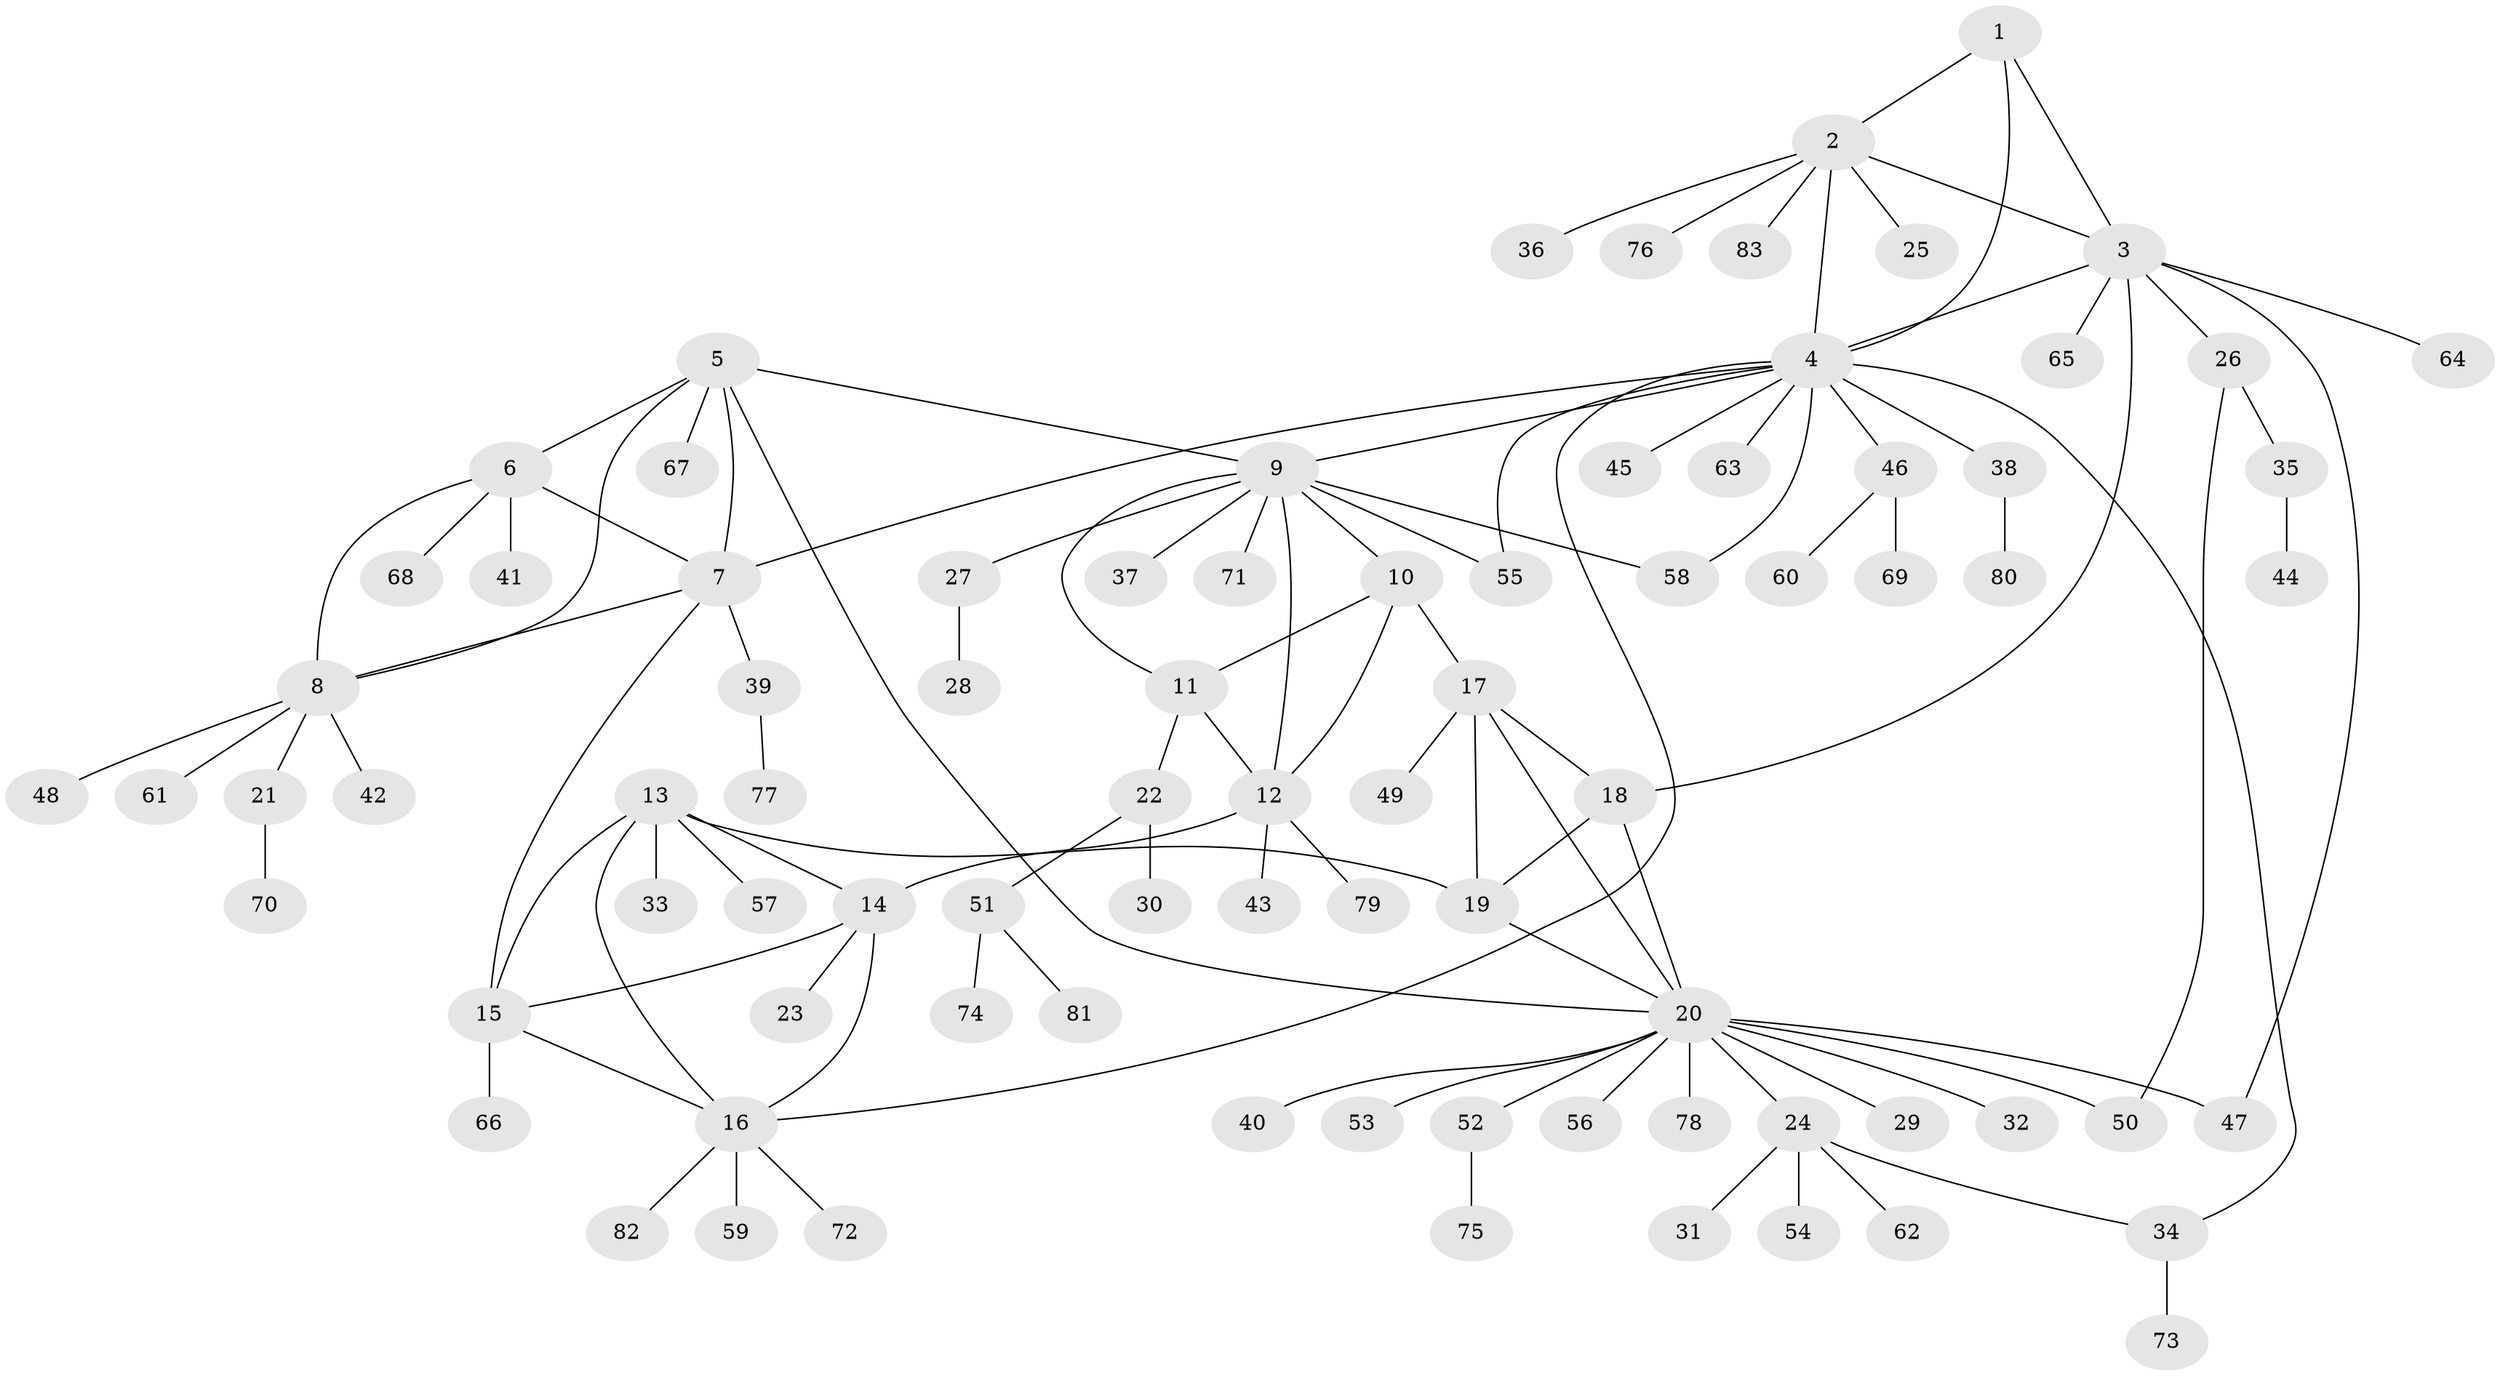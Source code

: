 // coarse degree distribution, {3: 0.05, 6: 0.06666666666666667, 7: 0.03333333333333333, 12: 0.016666666666666666, 5: 0.03333333333333333, 4: 0.05, 8: 0.03333333333333333, 14: 0.016666666666666666, 1: 0.65, 2: 0.05}
// Generated by graph-tools (version 1.1) at 2025/24/03/03/25 07:24:12]
// undirected, 83 vertices, 108 edges
graph export_dot {
graph [start="1"]
  node [color=gray90,style=filled];
  1;
  2;
  3;
  4;
  5;
  6;
  7;
  8;
  9;
  10;
  11;
  12;
  13;
  14;
  15;
  16;
  17;
  18;
  19;
  20;
  21;
  22;
  23;
  24;
  25;
  26;
  27;
  28;
  29;
  30;
  31;
  32;
  33;
  34;
  35;
  36;
  37;
  38;
  39;
  40;
  41;
  42;
  43;
  44;
  45;
  46;
  47;
  48;
  49;
  50;
  51;
  52;
  53;
  54;
  55;
  56;
  57;
  58;
  59;
  60;
  61;
  62;
  63;
  64;
  65;
  66;
  67;
  68;
  69;
  70;
  71;
  72;
  73;
  74;
  75;
  76;
  77;
  78;
  79;
  80;
  81;
  82;
  83;
  1 -- 2;
  1 -- 3;
  1 -- 4;
  2 -- 3;
  2 -- 4;
  2 -- 25;
  2 -- 36;
  2 -- 76;
  2 -- 83;
  3 -- 4;
  3 -- 18;
  3 -- 26;
  3 -- 47;
  3 -- 64;
  3 -- 65;
  4 -- 7;
  4 -- 9;
  4 -- 16;
  4 -- 34;
  4 -- 38;
  4 -- 45;
  4 -- 46;
  4 -- 55;
  4 -- 58;
  4 -- 63;
  5 -- 6;
  5 -- 7;
  5 -- 8;
  5 -- 9;
  5 -- 20;
  5 -- 67;
  6 -- 7;
  6 -- 8;
  6 -- 41;
  6 -- 68;
  7 -- 8;
  7 -- 15;
  7 -- 39;
  8 -- 21;
  8 -- 42;
  8 -- 48;
  8 -- 61;
  9 -- 10;
  9 -- 11;
  9 -- 12;
  9 -- 27;
  9 -- 37;
  9 -- 55;
  9 -- 58;
  9 -- 71;
  10 -- 11;
  10 -- 12;
  10 -- 17;
  11 -- 12;
  11 -- 22;
  12 -- 14;
  12 -- 43;
  12 -- 79;
  13 -- 14;
  13 -- 15;
  13 -- 16;
  13 -- 19;
  13 -- 33;
  13 -- 57;
  14 -- 15;
  14 -- 16;
  14 -- 23;
  15 -- 16;
  15 -- 66;
  16 -- 59;
  16 -- 72;
  16 -- 82;
  17 -- 18;
  17 -- 19;
  17 -- 20;
  17 -- 49;
  18 -- 19;
  18 -- 20;
  19 -- 20;
  20 -- 24;
  20 -- 29;
  20 -- 32;
  20 -- 40;
  20 -- 47;
  20 -- 50;
  20 -- 52;
  20 -- 53;
  20 -- 56;
  20 -- 78;
  21 -- 70;
  22 -- 30;
  22 -- 51;
  24 -- 31;
  24 -- 34;
  24 -- 54;
  24 -- 62;
  26 -- 35;
  26 -- 50;
  27 -- 28;
  34 -- 73;
  35 -- 44;
  38 -- 80;
  39 -- 77;
  46 -- 60;
  46 -- 69;
  51 -- 74;
  51 -- 81;
  52 -- 75;
}
